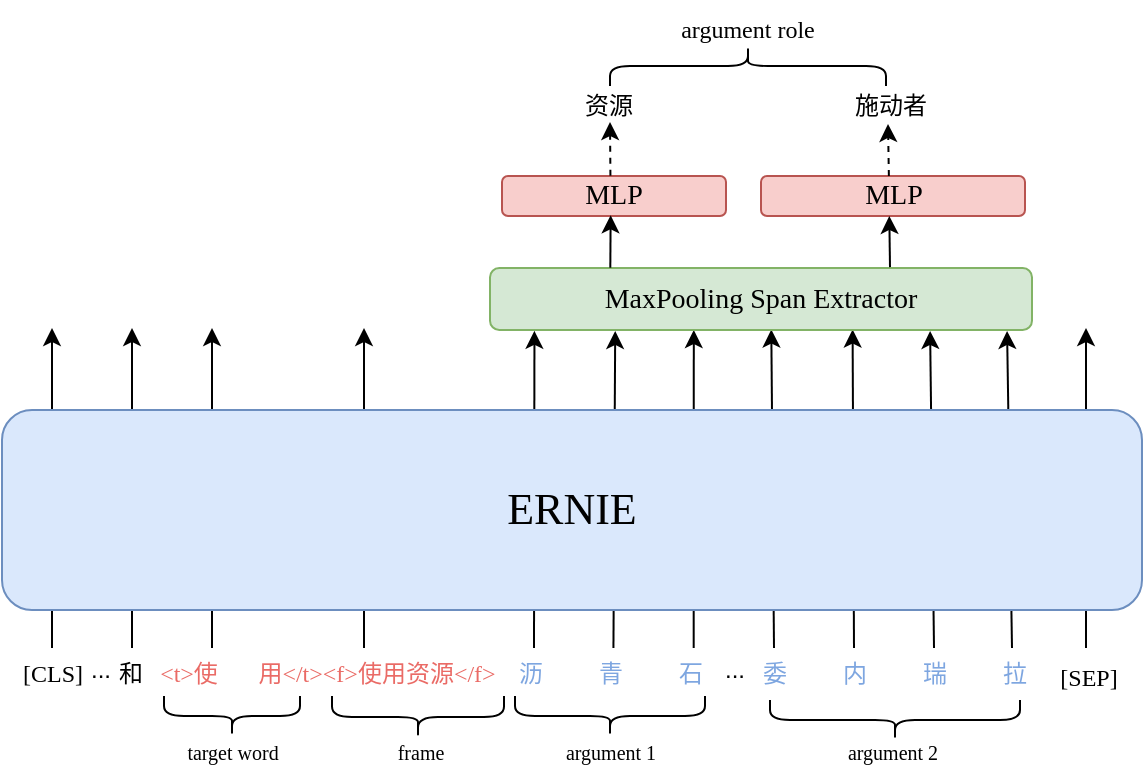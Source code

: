 <mxfile version="21.3.7" type="device">
  <diagram name="第 1 页" id="cDEk6XNcKek-WAjLcnGO">
    <mxGraphModel dx="708" dy="470" grid="0" gridSize="10" guides="1" tooltips="1" connect="1" arrows="1" fold="1" page="1" pageScale="1" pageWidth="827" pageHeight="1169" math="0" shadow="0">
      <root>
        <mxCell id="0" />
        <mxCell id="1" parent="0" />
        <mxCell id="wikc9cr1I75WuTmCPpgR-2" value="" style="endArrow=classic;html=1;rounded=0;entryX=0.519;entryY=0.993;entryDx=0;entryDy=0;entryPerimeter=0;" edge="1" parent="1" target="wikc9cr1I75WuTmCPpgR-39">
          <mxGeometry width="50" height="50" relative="1" as="geometry">
            <mxPoint x="581" y="636" as="sourcePoint" />
            <mxPoint x="581" y="436" as="targetPoint" />
          </mxGeometry>
        </mxCell>
        <mxCell id="wikc9cr1I75WuTmCPpgR-3" value="" style="endArrow=classic;html=1;rounded=0;entryX=0.376;entryY=1;entryDx=0;entryDy=0;entryPerimeter=0;" edge="1" parent="1" target="wikc9cr1I75WuTmCPpgR-39">
          <mxGeometry width="50" height="50" relative="1" as="geometry">
            <mxPoint x="540.83" y="636" as="sourcePoint" />
            <mxPoint x="541" y="434" as="targetPoint" />
          </mxGeometry>
        </mxCell>
        <mxCell id="wikc9cr1I75WuTmCPpgR-4" value="" style="endArrow=classic;html=1;rounded=0;entryX=0.082;entryY=1.014;entryDx=0;entryDy=0;entryPerimeter=0;" edge="1" parent="1" target="wikc9cr1I75WuTmCPpgR-39">
          <mxGeometry width="50" height="50" relative="1" as="geometry">
            <mxPoint x="461" y="636" as="sourcePoint" />
            <mxPoint x="461" y="434" as="targetPoint" />
          </mxGeometry>
        </mxCell>
        <mxCell id="wikc9cr1I75WuTmCPpgR-5" value="" style="endArrow=classic;html=1;rounded=0;entryX=0.231;entryY=1.016;entryDx=0;entryDy=0;entryPerimeter=0;" edge="1" parent="1" target="wikc9cr1I75WuTmCPpgR-39">
          <mxGeometry width="50" height="50" relative="1" as="geometry">
            <mxPoint x="500.72" y="636" as="sourcePoint" />
            <mxPoint x="501" y="434" as="targetPoint" />
          </mxGeometry>
        </mxCell>
        <mxCell id="wikc9cr1I75WuTmCPpgR-6" value="" style="endArrow=classic;html=1;rounded=0;entryX=0.669;entryY=0.993;entryDx=0;entryDy=0;entryPerimeter=0;" edge="1" parent="1" target="wikc9cr1I75WuTmCPpgR-39">
          <mxGeometry width="50" height="50" relative="1" as="geometry">
            <mxPoint x="621" y="636" as="sourcePoint" />
            <mxPoint x="621" y="476" as="targetPoint" />
          </mxGeometry>
        </mxCell>
        <mxCell id="wikc9cr1I75WuTmCPpgR-7" value="&lt;font face=&quot;Georgia&quot;&gt;[CLS]&lt;/font&gt;" style="text;html=1;align=center;verticalAlign=middle;resizable=0;points=[];autosize=1;strokeColor=none;fillColor=none;" vertex="1" parent="1">
          <mxGeometry x="195" y="634" width="50" height="30" as="geometry" />
        </mxCell>
        <mxCell id="wikc9cr1I75WuTmCPpgR-8" value="&lt;font color=&quot;#ea6b66&quot; face=&quot;宋体-简&quot;&gt;&amp;lt;t&amp;gt;使&lt;/font&gt;" style="text;html=1;align=center;verticalAlign=middle;resizable=0;points=[];autosize=1;strokeColor=none;fillColor=none;" vertex="1" parent="1">
          <mxGeometry x="258" y="634" width="60" height="30" as="geometry" />
        </mxCell>
        <mxCell id="wikc9cr1I75WuTmCPpgR-9" value="&lt;font color=&quot;#ea6b66&quot; face=&quot;宋体-简&quot;&gt;用&amp;lt;/t&amp;gt;&amp;lt;f&amp;gt;&lt;/font&gt;&lt;font face=&quot;楷体-简&quot; color=&quot;#ea6b66&quot;&gt;使用资源&lt;/font&gt;&lt;font color=&quot;#ea6b66&quot; face=&quot;宋体-简&quot;&gt;&amp;lt;/f&amp;gt;&lt;/font&gt;" style="text;html=1;align=center;verticalAlign=middle;resizable=0;points=[];autosize=1;strokeColor=none;fillColor=none;" vertex="1" parent="1">
          <mxGeometry x="307" y="636" width="150" height="26" as="geometry" />
        </mxCell>
        <mxCell id="wikc9cr1I75WuTmCPpgR-10" value="..." style="text;html=1;align=center;verticalAlign=middle;resizable=0;points=[];autosize=1;strokeColor=none;fillColor=none;" vertex="1" parent="1">
          <mxGeometry x="230" y="634" width="28" height="26" as="geometry" />
        </mxCell>
        <mxCell id="wikc9cr1I75WuTmCPpgR-11" value="&lt;font color=&quot;#7ea6e0&quot;&gt;沥&lt;/font&gt;" style="text;html=1;align=center;verticalAlign=middle;resizable=0;points=[];autosize=1;strokeColor=none;fillColor=none;fontFamily=宋体-简;" vertex="1" parent="1">
          <mxGeometry x="444" y="636" width="30" height="26" as="geometry" />
        </mxCell>
        <mxCell id="wikc9cr1I75WuTmCPpgR-12" value="&lt;font color=&quot;#7ea6e0&quot;&gt;青&lt;/font&gt;" style="text;html=1;align=center;verticalAlign=middle;resizable=0;points=[];autosize=1;strokeColor=none;fillColor=none;fontFamily=宋体-简;" vertex="1" parent="1">
          <mxGeometry x="484" y="636" width="30" height="26" as="geometry" />
        </mxCell>
        <mxCell id="wikc9cr1I75WuTmCPpgR-13" value="&lt;font color=&quot;#7ea6e0&quot;&gt;石&lt;/font&gt;" style="text;html=1;align=center;verticalAlign=middle;resizable=0;points=[];autosize=1;strokeColor=none;fillColor=none;fontFamily=宋体-简;" vertex="1" parent="1">
          <mxGeometry x="524" y="636" width="30" height="26" as="geometry" />
        </mxCell>
        <mxCell id="wikc9cr1I75WuTmCPpgR-14" value="" style="endArrow=classic;html=1;rounded=0;" edge="1" parent="1">
          <mxGeometry width="50" height="50" relative="1" as="geometry">
            <mxPoint x="376" y="636" as="sourcePoint" />
            <mxPoint x="376" y="476" as="targetPoint" />
          </mxGeometry>
        </mxCell>
        <mxCell id="wikc9cr1I75WuTmCPpgR-17" value="和" style="text;html=1;align=center;verticalAlign=middle;resizable=0;points=[];autosize=1;strokeColor=none;fillColor=none;fontFamily=宋体-简;" vertex="1" parent="1">
          <mxGeometry x="239" y="634" width="40" height="30" as="geometry" />
        </mxCell>
        <mxCell id="wikc9cr1I75WuTmCPpgR-18" value="" style="endArrow=classic;html=1;rounded=0;entryX=0.812;entryY=1.016;entryDx=0;entryDy=0;entryPerimeter=0;" edge="1" parent="1" target="wikc9cr1I75WuTmCPpgR-39">
          <mxGeometry width="50" height="50" relative="1" as="geometry">
            <mxPoint x="661" y="636" as="sourcePoint" />
            <mxPoint x="661" y="476" as="targetPoint" />
          </mxGeometry>
        </mxCell>
        <mxCell id="wikc9cr1I75WuTmCPpgR-19" value="" style="endArrow=classic;html=1;rounded=0;" edge="1" parent="1">
          <mxGeometry width="50" height="50" relative="1" as="geometry">
            <mxPoint x="300" y="636" as="sourcePoint" />
            <mxPoint x="300" y="476" as="targetPoint" />
          </mxGeometry>
        </mxCell>
        <mxCell id="wikc9cr1I75WuTmCPpgR-20" value="&lt;font face=&quot;Georgia&quot;&gt;[SEP]&lt;/font&gt;" style="text;html=1;align=center;verticalAlign=middle;resizable=0;points=[];autosize=1;strokeColor=none;fillColor=none;" vertex="1" parent="1">
          <mxGeometry x="713" y="636" width="50" height="30" as="geometry" />
        </mxCell>
        <mxCell id="wikc9cr1I75WuTmCPpgR-21" value="..." style="text;html=1;align=center;verticalAlign=middle;resizable=0;points=[];autosize=1;strokeColor=none;fillColor=none;" vertex="1" parent="1">
          <mxGeometry x="546.5" y="634" width="28" height="26" as="geometry" />
        </mxCell>
        <mxCell id="wikc9cr1I75WuTmCPpgR-22" value="" style="endArrow=classic;html=1;rounded=0;" edge="1" parent="1">
          <mxGeometry width="50" height="50" relative="1" as="geometry">
            <mxPoint x="260" y="636" as="sourcePoint" />
            <mxPoint x="260" y="476" as="targetPoint" />
          </mxGeometry>
        </mxCell>
        <mxCell id="wikc9cr1I75WuTmCPpgR-23" value="" style="endArrow=classic;html=1;rounded=0;" edge="1" parent="1">
          <mxGeometry width="50" height="50" relative="1" as="geometry">
            <mxPoint x="220" y="636" as="sourcePoint" />
            <mxPoint x="220" y="476" as="targetPoint" />
          </mxGeometry>
        </mxCell>
        <mxCell id="wikc9cr1I75WuTmCPpgR-25" value="" style="shape=curlyBracket;whiteSpace=wrap;html=1;rounded=1;flipH=1;labelPosition=right;verticalLabelPosition=middle;align=left;verticalAlign=middle;direction=north;" vertex="1" parent="1">
          <mxGeometry x="451.5" y="660" width="95" height="20" as="geometry" />
        </mxCell>
        <mxCell id="wikc9cr1I75WuTmCPpgR-26" value="&lt;font style=&quot;font-size: 10px;&quot; face=&quot;Georgia&quot;&gt;argument 1&lt;/font&gt;" style="text;html=1;align=center;verticalAlign=middle;resizable=0;points=[];autosize=1;strokeColor=none;fillColor=none;" vertex="1" parent="1">
          <mxGeometry x="465" y="675" width="68" height="26" as="geometry" />
        </mxCell>
        <mxCell id="wikc9cr1I75WuTmCPpgR-27" value="" style="shape=curlyBracket;whiteSpace=wrap;html=1;rounded=1;flipH=1;labelPosition=right;verticalLabelPosition=middle;align=left;verticalAlign=middle;direction=north;" vertex="1" parent="1">
          <mxGeometry x="276" y="660" width="68" height="20" as="geometry" />
        </mxCell>
        <mxCell id="wikc9cr1I75WuTmCPpgR-28" value="&lt;font style=&quot;font-size: 10px;&quot; face=&quot;Georgia&quot;&gt;target word&lt;/font&gt;" style="text;html=1;align=center;verticalAlign=middle;resizable=0;points=[];autosize=1;strokeColor=none;fillColor=none;" vertex="1" parent="1">
          <mxGeometry x="275.5" y="675" width="69" height="26" as="geometry" />
        </mxCell>
        <mxCell id="wikc9cr1I75WuTmCPpgR-46" value="&lt;font style=&quot;font-size: 14px;&quot; face=&quot;Georgia&quot;&gt;MLP&lt;/font&gt;" style="rounded=1;whiteSpace=wrap;html=1;fillColor=#f8cecc;strokeColor=#b85450;" vertex="1" parent="1">
          <mxGeometry x="445" y="400" width="112" height="20" as="geometry" />
        </mxCell>
        <mxCell id="wikc9cr1I75WuTmCPpgR-47" value="" style="endArrow=classic;html=1;rounded=0;entryX=0.954;entryY=1.016;entryDx=0;entryDy=0;entryPerimeter=0;" edge="1" parent="1" target="wikc9cr1I75WuTmCPpgR-39">
          <mxGeometry width="50" height="50" relative="1" as="geometry">
            <mxPoint x="700" y="636" as="sourcePoint" />
            <mxPoint x="700" y="476" as="targetPoint" />
          </mxGeometry>
        </mxCell>
        <mxCell id="wikc9cr1I75WuTmCPpgR-48" value="" style="endArrow=classic;html=1;rounded=0;" edge="1" parent="1">
          <mxGeometry width="50" height="50" relative="1" as="geometry">
            <mxPoint x="737" y="636" as="sourcePoint" />
            <mxPoint x="737" y="476" as="targetPoint" />
          </mxGeometry>
        </mxCell>
        <mxCell id="wikc9cr1I75WuTmCPpgR-49" value="&lt;font color=&quot;#7ea6e0&quot;&gt;委&lt;/font&gt;" style="text;html=1;align=center;verticalAlign=middle;resizable=0;points=[];autosize=1;strokeColor=none;fillColor=none;fontFamily=宋体-简;" vertex="1" parent="1">
          <mxGeometry x="566" y="636" width="30" height="26" as="geometry" />
        </mxCell>
        <mxCell id="wikc9cr1I75WuTmCPpgR-50" value="&lt;font color=&quot;#7ea6e0&quot;&gt;内&lt;/font&gt;" style="text;html=1;align=center;verticalAlign=middle;resizable=0;points=[];autosize=1;strokeColor=none;fillColor=none;fontFamily=宋体-简;" vertex="1" parent="1">
          <mxGeometry x="606" y="636" width="30" height="26" as="geometry" />
        </mxCell>
        <mxCell id="wikc9cr1I75WuTmCPpgR-51" value="&lt;font color=&quot;#7ea6e0&quot;&gt;瑞&lt;/font&gt;" style="text;html=1;align=center;verticalAlign=middle;resizable=0;points=[];autosize=1;strokeColor=none;fillColor=none;fontFamily=宋体-简;" vertex="1" parent="1">
          <mxGeometry x="646" y="636" width="30" height="26" as="geometry" />
        </mxCell>
        <mxCell id="wikc9cr1I75WuTmCPpgR-52" value="&lt;font color=&quot;#7ea6e0&quot;&gt;拉&lt;/font&gt;" style="text;html=1;align=center;verticalAlign=middle;resizable=0;points=[];autosize=1;strokeColor=none;fillColor=none;fontFamily=宋体-简;" vertex="1" parent="1">
          <mxGeometry x="686" y="636" width="30" height="26" as="geometry" />
        </mxCell>
        <mxCell id="wikc9cr1I75WuTmCPpgR-53" value="" style="shape=curlyBracket;whiteSpace=wrap;html=1;rounded=1;flipH=1;labelPosition=right;verticalLabelPosition=middle;align=left;verticalAlign=middle;direction=north;" vertex="1" parent="1">
          <mxGeometry x="579" y="662" width="125" height="20" as="geometry" />
        </mxCell>
        <mxCell id="wikc9cr1I75WuTmCPpgR-54" value="&lt;font style=&quot;font-size: 10px;&quot; face=&quot;Georgia&quot;&gt;argument 2&lt;/font&gt;" style="text;html=1;align=center;verticalAlign=middle;resizable=0;points=[];autosize=1;strokeColor=none;fillColor=none;" vertex="1" parent="1">
          <mxGeometry x="605" y="675" width="69" height="26" as="geometry" />
        </mxCell>
        <mxCell id="wikc9cr1I75WuTmCPpgR-24" value="&lt;font style=&quot;font-size: 22px;&quot; face=&quot;Georgia&quot;&gt;ERNIE&lt;/font&gt;" style="rounded=1;whiteSpace=wrap;html=1;fillColor=#dae8fc;strokeColor=#6c8ebf;" vertex="1" parent="1">
          <mxGeometry x="195" y="517" width="570" height="100" as="geometry" />
        </mxCell>
        <mxCell id="wikc9cr1I75WuTmCPpgR-55" value="" style="shape=curlyBracket;whiteSpace=wrap;html=1;rounded=1;flipH=1;labelPosition=right;verticalLabelPosition=middle;align=left;verticalAlign=middle;direction=north;" vertex="1" parent="1">
          <mxGeometry x="360" y="660" width="86" height="21" as="geometry" />
        </mxCell>
        <mxCell id="wikc9cr1I75WuTmCPpgR-56" value="&lt;font face=&quot;Georgia&quot;&gt;&lt;span style=&quot;font-size: 10px;&quot;&gt;frame&lt;/span&gt;&lt;/font&gt;" style="text;html=1;align=center;verticalAlign=middle;resizable=0;points=[];autosize=1;strokeColor=none;fillColor=none;" vertex="1" parent="1">
          <mxGeometry x="381.5" y="675" width="44" height="26" as="geometry" />
        </mxCell>
        <mxCell id="wikc9cr1I75WuTmCPpgR-39" value="&lt;font style=&quot;font-size: 14px;&quot; face=&quot;Georgia&quot;&gt;MaxPooling Span Extractor&lt;/font&gt;" style="rounded=1;whiteSpace=wrap;html=1;fillColor=#d5e8d4;strokeColor=#82b366;" vertex="1" parent="1">
          <mxGeometry x="439" y="446" width="271" height="31" as="geometry" />
        </mxCell>
        <mxCell id="wikc9cr1I75WuTmCPpgR-61" value="&lt;font style=&quot;font-size: 14px;&quot; face=&quot;Georgia&quot;&gt;MLP&lt;/font&gt;" style="rounded=1;whiteSpace=wrap;html=1;fillColor=#f8cecc;strokeColor=#b85450;" vertex="1" parent="1">
          <mxGeometry x="574.5" y="400" width="132" height="20" as="geometry" />
        </mxCell>
        <mxCell id="wikc9cr1I75WuTmCPpgR-62" value="" style="endArrow=classic;html=1;rounded=0;entryX=0.485;entryY=0.983;entryDx=0;entryDy=0;entryPerimeter=0;exitX=0.222;exitY=-0.005;exitDx=0;exitDy=0;exitPerimeter=0;" edge="1" parent="1" source="wikc9cr1I75WuTmCPpgR-39" target="wikc9cr1I75WuTmCPpgR-46">
          <mxGeometry width="50" height="50" relative="1" as="geometry">
            <mxPoint x="499" y="442" as="sourcePoint" />
            <mxPoint x="456" y="296" as="targetPoint" />
          </mxGeometry>
        </mxCell>
        <mxCell id="wikc9cr1I75WuTmCPpgR-64" value="" style="endArrow=classic;html=1;rounded=0;exitX=0.738;exitY=-0.014;exitDx=0;exitDy=0;exitPerimeter=0;entryX=0.486;entryY=1;entryDx=0;entryDy=0;entryPerimeter=0;" edge="1" parent="1" source="wikc9cr1I75WuTmCPpgR-39" target="wikc9cr1I75WuTmCPpgR-61">
          <mxGeometry width="50" height="50" relative="1" as="geometry">
            <mxPoint x="639" y="442" as="sourcePoint" />
            <mxPoint x="639" y="421" as="targetPoint" />
          </mxGeometry>
        </mxCell>
        <mxCell id="wikc9cr1I75WuTmCPpgR-67" value="&lt;font face=&quot;楷体-简&quot;&gt;资源&lt;/font&gt;" style="text;html=1;align=center;verticalAlign=middle;resizable=0;points=[];autosize=1;strokeColor=none;fillColor=none;" vertex="1" parent="1">
          <mxGeometry x="473" y="350" width="50" height="30" as="geometry" />
        </mxCell>
        <mxCell id="wikc9cr1I75WuTmCPpgR-68" value="&lt;font face=&quot;楷体-简&quot;&gt;施动者&lt;/font&gt;" style="text;html=1;align=center;verticalAlign=middle;resizable=0;points=[];autosize=1;strokeColor=none;fillColor=none;" vertex="1" parent="1">
          <mxGeometry x="608.5" y="350" width="60" height="30" as="geometry" />
        </mxCell>
        <mxCell id="wikc9cr1I75WuTmCPpgR-69" value="" style="endArrow=classic;html=1;rounded=0;exitX=0.484;exitY=-0.008;exitDx=0;exitDy=0;exitPerimeter=0;dashed=1;" edge="1" parent="1" source="wikc9cr1I75WuTmCPpgR-46">
          <mxGeometry width="50" height="50" relative="1" as="geometry">
            <mxPoint x="500.75" y="400" as="sourcePoint" />
            <mxPoint x="499" y="373" as="targetPoint" />
          </mxGeometry>
        </mxCell>
        <mxCell id="wikc9cr1I75WuTmCPpgR-70" value="" style="endArrow=classic;html=1;rounded=0;exitX=0.738;exitY=-0.014;exitDx=0;exitDy=0;exitPerimeter=0;dashed=1;" edge="1" parent="1">
          <mxGeometry width="50" height="50" relative="1" as="geometry">
            <mxPoint x="638.44" y="400" as="sourcePoint" />
            <mxPoint x="638" y="374" as="targetPoint" />
          </mxGeometry>
        </mxCell>
        <mxCell id="wikc9cr1I75WuTmCPpgR-72" value="&lt;font face=&quot;Georgia&quot;&gt;argument role&lt;/font&gt;" style="text;html=1;strokeColor=none;fillColor=none;align=center;verticalAlign=middle;whiteSpace=wrap;rounded=0;" vertex="1" parent="1">
          <mxGeometry x="522" y="312" width="92" height="30" as="geometry" />
        </mxCell>
        <mxCell id="wikc9cr1I75WuTmCPpgR-73" value="" style="shape=curlyBracket;whiteSpace=wrap;html=1;rounded=1;flipH=1;labelPosition=right;verticalLabelPosition=middle;align=left;verticalAlign=middle;direction=south;" vertex="1" parent="1">
          <mxGeometry x="499" y="335" width="138" height="20" as="geometry" />
        </mxCell>
      </root>
    </mxGraphModel>
  </diagram>
</mxfile>
